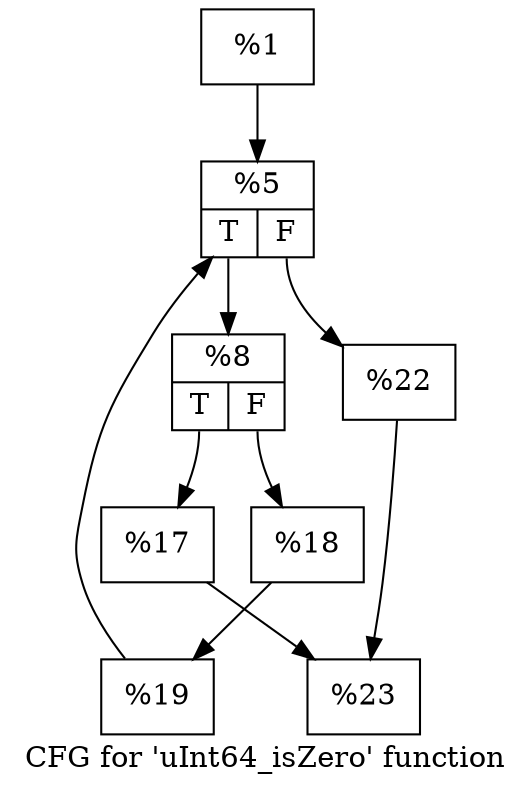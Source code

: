 digraph "CFG for 'uInt64_isZero' function" {
	label="CFG for 'uInt64_isZero' function";

	Node0x1a7b070 [shape=record,label="{%1}"];
	Node0x1a7b070 -> Node0x1a7b2d0;
	Node0x1a7b2d0 [shape=record,label="{%5|{<s0>T|<s1>F}}"];
	Node0x1a7b2d0:s0 -> Node0x1a7b450;
	Node0x1a7b2d0:s1 -> Node0x1a7b4a0;
	Node0x1a7b450 [shape=record,label="{%8|{<s0>T|<s1>F}}"];
	Node0x1a7b450:s0 -> Node0x1a7b180;
	Node0x1a7b450:s1 -> Node0x1a7b910;
	Node0x1a7b180 [shape=record,label="{%17}"];
	Node0x1a7b180 -> Node0x1a7ba20;
	Node0x1a7b910 [shape=record,label="{%18}"];
	Node0x1a7b910 -> Node0x1a7bad0;
	Node0x1a7bad0 [shape=record,label="{%19}"];
	Node0x1a7bad0 -> Node0x1a7b2d0;
	Node0x1a7b4a0 [shape=record,label="{%22}"];
	Node0x1a7b4a0 -> Node0x1a7ba20;
	Node0x1a7ba20 [shape=record,label="{%23}"];
}
